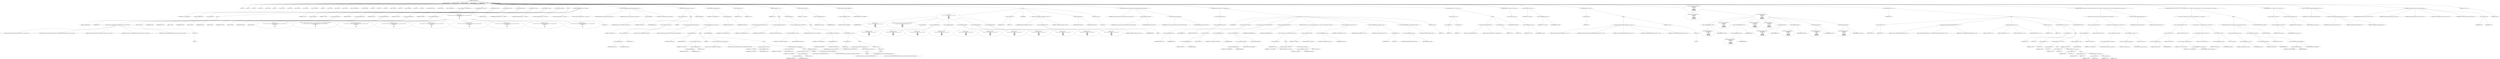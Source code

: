 digraph hostapd_notif_assoc {  
"1000129" [label = "(METHOD,hostapd_notif_assoc)" ]
"1000130" [label = "(PARAM,hostapd_data *hapd)" ]
"1000131" [label = "(PARAM,const u8 *addr)" ]
"1000132" [label = "(PARAM,const u8 *req_ies)" ]
"1000133" [label = "(PARAM,size_t req_ies_len)" ]
"1000134" [label = "(PARAM,int reassoc)" ]
"1000135" [label = "(BLOCK,,)" ]
"1000136" [label = "(LOCAL,v5: u8)" ]
"1000137" [label = "(LOCAL,v7: u8)" ]
"1000138" [label = "(LOCAL,v8: u8)" ]
"1000139" [label = "(LOCAL,v9: __int64)" ]
"1000140" [label = "(LOCAL,v10: __int64)" ]
"1000141" [label = "(LOCAL,v12: int)" ]
"1000142" [label = "(LOCAL,v13: const u8 *)" ]
"1000143" [label = "(LOCAL,v14: size_t)" ]
"1000144" [label = "(LOCAL,v15: sta_info *)" ]
"1000145" [label = "(LOCAL,v16: sta_info *)" ]
"1000146" [label = "(LOCAL,v17: hostapd_iface *)" ]
"1000147" [label = "(LOCAL,v18: int)" ]
"1000148" [label = "(LOCAL,v19: __int64)" ]
"1000149" [label = "(LOCAL,v20: __int64)" ]
"1000150" [label = "(LOCAL,v21: __int64)" ]
"1000151" [label = "(LOCAL,v22: wpa_state_machine *)" ]
"1000152" [label = "(LOCAL,v23: unsigned int)" ]
"1000153" [label = "(LOCAL,v24: int)" ]
"1000154" [label = "(LOCAL,v25: u8 *)" ]
"1000155" [label = "(LOCAL,v26: int)" ]
"1000156" [label = "(LOCAL,v27: wpa_event)" ]
"1000157" [label = "(LOCAL,v29: u8)" ]
"1000158" [label = "(LOCAL,v30: unsigned int)" ]
"1000159" [label = "(LOCAL,v33: u8)" ]
"1000160" [label = "(LOCAL,v34: u8)" ]
"1000161" [label = "(LOCAL,elems: ieee802_11_elems)" ]
"1000162" [label = "(LOCAL,buf: u8 [ 1064 ])" ]
"1000163" [label = "(LOCAL,v37: unsigned __int64)" ]
"1000164" [label = "(<operator>.assignment,v37 = __readfsqword(0x28u))" ]
"1000165" [label = "(IDENTIFIER,v37,v37 = __readfsqword(0x28u))" ]
"1000166" [label = "(__readfsqword,__readfsqword(0x28u))" ]
"1000167" [label = "(LITERAL,0x28u,__readfsqword(0x28u))" ]
"1000168" [label = "(CONTROL_STRUCTURE,if ( !addr ),if ( !addr ))" ]
"1000169" [label = "(<operator>.logicalNot,!addr)" ]
"1000170" [label = "(IDENTIFIER,addr,!addr)" ]
"1000171" [label = "(BLOCK,,)" ]
"1000172" [label = "(wpa_printf,wpa_printf(2, \"hostapd_notif_assoc: Skip event with no address\", req_ies, req_ies_len, reassoc))" ]
"1000173" [label = "(LITERAL,2,wpa_printf(2, \"hostapd_notif_assoc: Skip event with no address\", req_ies, req_ies_len, reassoc))" ]
"1000174" [label = "(LITERAL,\"hostapd_notif_assoc: Skip event with no address\",wpa_printf(2, \"hostapd_notif_assoc: Skip event with no address\", req_ies, req_ies_len, reassoc))" ]
"1000175" [label = "(IDENTIFIER,req_ies,wpa_printf(2, \"hostapd_notif_assoc: Skip event with no address\", req_ies, req_ies_len, reassoc))" ]
"1000176" [label = "(IDENTIFIER,req_ies_len,wpa_printf(2, \"hostapd_notif_assoc: Skip event with no address\", req_ies, req_ies_len, reassoc))" ]
"1000177" [label = "(IDENTIFIER,reassoc,wpa_printf(2, \"hostapd_notif_assoc: Skip event with no address\", req_ies, req_ies_len, reassoc))" ]
"1000178" [label = "(RETURN,return -1;,return -1;)" ]
"1000179" [label = "(<operator>.minus,-1)" ]
"1000180" [label = "(LITERAL,1,-1)" ]
"1000181" [label = "(<operator>.assignment,v5 = *addr)" ]
"1000182" [label = "(IDENTIFIER,v5,v5 = *addr)" ]
"1000183" [label = "(<operator>.indirection,*addr)" ]
"1000184" [label = "(IDENTIFIER,addr,v5 = *addr)" ]
"1000185" [label = "(<operator>.assignment,v7 = addr[1])" ]
"1000186" [label = "(IDENTIFIER,v7,v7 = addr[1])" ]
"1000187" [label = "(<operator>.indirectIndexAccess,addr[1])" ]
"1000188" [label = "(IDENTIFIER,addr,v7 = addr[1])" ]
"1000189" [label = "(LITERAL,1,v7 = addr[1])" ]
"1000190" [label = "(<operator>.assignment,v8 = addr[2])" ]
"1000191" [label = "(IDENTIFIER,v8,v8 = addr[2])" ]
"1000192" [label = "(<operator>.indirectIndexAccess,addr[2])" ]
"1000193" [label = "(IDENTIFIER,addr,v8 = addr[2])" ]
"1000194" [label = "(LITERAL,2,v8 = addr[2])" ]
"1000195" [label = "(<operator>.assignment,v9 = addr[3])" ]
"1000196" [label = "(IDENTIFIER,v9,v9 = addr[3])" ]
"1000197" [label = "(<operator>.indirectIndexAccess,addr[3])" ]
"1000198" [label = "(IDENTIFIER,addr,v9 = addr[3])" ]
"1000199" [label = "(LITERAL,3,v9 = addr[3])" ]
"1000200" [label = "(<operator>.assignment,v10 = addr[4])" ]
"1000201" [label = "(IDENTIFIER,v10,v10 = addr[4])" ]
"1000202" [label = "(<operator>.indirectIndexAccess,addr[4])" ]
"1000203" [label = "(IDENTIFIER,addr,v10 = addr[4])" ]
"1000204" [label = "(LITERAL,4,v10 = addr[4])" ]
"1000205" [label = "(<operator>.assignment,v29 = addr[5])" ]
"1000206" [label = "(IDENTIFIER,v29,v29 = addr[5])" ]
"1000207" [label = "(<operator>.indirectIndexAccess,addr[5])" ]
"1000208" [label = "(IDENTIFIER,addr,v29 = addr[5])" ]
"1000209" [label = "(LITERAL,5,v29 = addr[5])" ]
"1000210" [label = "(BLOCK,,)" ]
"1000211" [label = "(wpa_printf,wpa_printf(\n      2,\n      \"%s: Invalid SA=%02x:%02x:%02x:%02x:%02x:%02x in received indication - ignore this indication silently\",\n      \"hostapd_notif_assoc\",\n      v5,\n      v7,\n      v8,\n      v9,\n      v10,\n      v29))" ]
"1000212" [label = "(LITERAL,2,wpa_printf(\n      2,\n      \"%s: Invalid SA=%02x:%02x:%02x:%02x:%02x:%02x in received indication - ignore this indication silently\",\n      \"hostapd_notif_assoc\",\n      v5,\n      v7,\n      v8,\n      v9,\n      v10,\n      v29))" ]
"1000213" [label = "(LITERAL,\"%s: Invalid SA=%02x:%02x:%02x:%02x:%02x:%02x in received indication - ignore this indication silently\",wpa_printf(\n      2,\n      \"%s: Invalid SA=%02x:%02x:%02x:%02x:%02x:%02x in received indication - ignore this indication silently\",\n      \"hostapd_notif_assoc\",\n      v5,\n      v7,\n      v8,\n      v9,\n      v10,\n      v29))" ]
"1000214" [label = "(LITERAL,\"hostapd_notif_assoc\",wpa_printf(\n      2,\n      \"%s: Invalid SA=%02x:%02x:%02x:%02x:%02x:%02x in received indication - ignore this indication silently\",\n      \"hostapd_notif_assoc\",\n      v5,\n      v7,\n      v8,\n      v9,\n      v10,\n      v29))" ]
"1000215" [label = "(IDENTIFIER,v5,wpa_printf(\n      2,\n      \"%s: Invalid SA=%02x:%02x:%02x:%02x:%02x:%02x in received indication - ignore this indication silently\",\n      \"hostapd_notif_assoc\",\n      v5,\n      v7,\n      v8,\n      v9,\n      v10,\n      v29))" ]
"1000216" [label = "(IDENTIFIER,v7,wpa_printf(\n      2,\n      \"%s: Invalid SA=%02x:%02x:%02x:%02x:%02x:%02x in received indication - ignore this indication silently\",\n      \"hostapd_notif_assoc\",\n      v5,\n      v7,\n      v8,\n      v9,\n      v10,\n      v29))" ]
"1000217" [label = "(IDENTIFIER,v8,wpa_printf(\n      2,\n      \"%s: Invalid SA=%02x:%02x:%02x:%02x:%02x:%02x in received indication - ignore this indication silently\",\n      \"hostapd_notif_assoc\",\n      v5,\n      v7,\n      v8,\n      v9,\n      v10,\n      v29))" ]
"1000218" [label = "(IDENTIFIER,v9,wpa_printf(\n      2,\n      \"%s: Invalid SA=%02x:%02x:%02x:%02x:%02x:%02x in received indication - ignore this indication silently\",\n      \"hostapd_notif_assoc\",\n      v5,\n      v7,\n      v8,\n      v9,\n      v10,\n      v29))" ]
"1000219" [label = "(IDENTIFIER,v10,wpa_printf(\n      2,\n      \"%s: Invalid SA=%02x:%02x:%02x:%02x:%02x:%02x in received indication - ignore this indication silently\",\n      \"hostapd_notif_assoc\",\n      v5,\n      v7,\n      v8,\n      v9,\n      v10,\n      v29))" ]
"1000220" [label = "(IDENTIFIER,v29,wpa_printf(\n      2,\n      \"%s: Invalid SA=%02x:%02x:%02x:%02x:%02x:%02x in received indication - ignore this indication silently\",\n      \"hostapd_notif_assoc\",\n      v5,\n      v7,\n      v8,\n      v9,\n      v10,\n      v29))" ]
"1000221" [label = "(RETURN,return 0;,return 0;)" ]
"1000222" [label = "(LITERAL,0,return 0;)" ]
"1000223" [label = "(hostapd_logger,hostapd_logger(hapd, addr, 1u, 2, \"associated\"))" ]
"1000224" [label = "(IDENTIFIER,hapd,hostapd_logger(hapd, addr, 1u, 2, \"associated\"))" ]
"1000225" [label = "(IDENTIFIER,addr,hostapd_logger(hapd, addr, 1u, 2, \"associated\"))" ]
"1000226" [label = "(LITERAL,1u,hostapd_logger(hapd, addr, 1u, 2, \"associated\"))" ]
"1000227" [label = "(LITERAL,2,hostapd_logger(hapd, addr, 1u, 2, \"associated\"))" ]
"1000228" [label = "(LITERAL,\"associated\",hostapd_logger(hapd, addr, 1u, 2, \"associated\"))" ]
"1000229" [label = "(ieee802_11_parse_elems,ieee802_11_parse_elems(req_ies, req_ies_len, &elems, 0))" ]
"1000230" [label = "(IDENTIFIER,req_ies,ieee802_11_parse_elems(req_ies, req_ies_len, &elems, 0))" ]
"1000231" [label = "(IDENTIFIER,req_ies_len,ieee802_11_parse_elems(req_ies, req_ies_len, &elems, 0))" ]
"1000232" [label = "(<operator>.addressOf,&elems)" ]
"1000233" [label = "(IDENTIFIER,elems,ieee802_11_parse_elems(req_ies, req_ies_len, &elems, 0))" ]
"1000234" [label = "(LITERAL,0,ieee802_11_parse_elems(req_ies, req_ies_len, &elems, 0))" ]
"1000235" [label = "(CONTROL_STRUCTURE,if ( elems.wps_ie ),if ( elems.wps_ie ))" ]
"1000236" [label = "(<operator>.fieldAccess,elems.wps_ie)" ]
"1000237" [label = "(IDENTIFIER,elems,if ( elems.wps_ie ))" ]
"1000238" [label = "(FIELD_IDENTIFIER,wps_ie,wps_ie)" ]
"1000239" [label = "(BLOCK,,)" ]
"1000240" [label = "(<operator>.assignment,v13 = elems.wps_ie - 2)" ]
"1000241" [label = "(IDENTIFIER,v13,v13 = elems.wps_ie - 2)" ]
"1000242" [label = "(<operator>.subtraction,elems.wps_ie - 2)" ]
"1000243" [label = "(<operator>.fieldAccess,elems.wps_ie)" ]
"1000244" [label = "(IDENTIFIER,elems,elems.wps_ie - 2)" ]
"1000245" [label = "(FIELD_IDENTIFIER,wps_ie,wps_ie)" ]
"1000246" [label = "(LITERAL,2,elems.wps_ie - 2)" ]
"1000247" [label = "(IDENTIFIER,L,)" ]
"1000248" [label = "(wpa_printf,wpa_printf(2, \"STA included WPS IE in (Re)AssocReq\"))" ]
"1000249" [label = "(LITERAL,2,wpa_printf(2, \"STA included WPS IE in (Re)AssocReq\"))" ]
"1000250" [label = "(LITERAL,\"STA included WPS IE in (Re)AssocReq\",wpa_printf(2, \"STA included WPS IE in (Re)AssocReq\"))" ]
"1000251" [label = "(CONTROL_STRUCTURE,else,else)" ]
"1000252" [label = "(CONTROL_STRUCTURE,if ( elems.rsn_ie ),if ( elems.rsn_ie ))" ]
"1000253" [label = "(<operator>.fieldAccess,elems.rsn_ie)" ]
"1000254" [label = "(IDENTIFIER,elems,if ( elems.rsn_ie ))" ]
"1000255" [label = "(FIELD_IDENTIFIER,rsn_ie,rsn_ie)" ]
"1000256" [label = "(BLOCK,,)" ]
"1000257" [label = "(<operator>.assignment,v13 = elems.rsn_ie - 2)" ]
"1000258" [label = "(IDENTIFIER,v13,v13 = elems.rsn_ie - 2)" ]
"1000259" [label = "(<operator>.subtraction,elems.rsn_ie - 2)" ]
"1000260" [label = "(<operator>.fieldAccess,elems.rsn_ie)" ]
"1000261" [label = "(IDENTIFIER,elems,elems.rsn_ie - 2)" ]
"1000262" [label = "(FIELD_IDENTIFIER,rsn_ie,rsn_ie)" ]
"1000263" [label = "(LITERAL,2,elems.rsn_ie - 2)" ]
"1000264" [label = "(IDENTIFIER,L,)" ]
"1000265" [label = "(wpa_printf,wpa_printf(2, \"STA included RSN IE in (Re)AssocReq\"))" ]
"1000266" [label = "(LITERAL,2,wpa_printf(2, \"STA included RSN IE in (Re)AssocReq\"))" ]
"1000267" [label = "(LITERAL,\"STA included RSN IE in (Re)AssocReq\",wpa_printf(2, \"STA included RSN IE in (Re)AssocReq\"))" ]
"1000268" [label = "(CONTROL_STRUCTURE,else,else)" ]
"1000269" [label = "(BLOCK,,)" ]
"1000270" [label = "(<operator>.assignment,v13 = elems.wpa_ie)" ]
"1000271" [label = "(IDENTIFIER,v13,v13 = elems.wpa_ie)" ]
"1000272" [label = "(<operator>.fieldAccess,elems.wpa_ie)" ]
"1000273" [label = "(IDENTIFIER,elems,v13 = elems.wpa_ie)" ]
"1000274" [label = "(FIELD_IDENTIFIER,wpa_ie,wpa_ie)" ]
"1000275" [label = "(CONTROL_STRUCTURE,if ( elems.wpa_ie ),if ( elems.wpa_ie ))" ]
"1000276" [label = "(<operator>.fieldAccess,elems.wpa_ie)" ]
"1000277" [label = "(IDENTIFIER,elems,if ( elems.wpa_ie ))" ]
"1000278" [label = "(FIELD_IDENTIFIER,wpa_ie,wpa_ie)" ]
"1000279" [label = "(BLOCK,,)" ]
"1000280" [label = "(<operator>.assignment,v13 = elems.wpa_ie - 2)" ]
"1000281" [label = "(IDENTIFIER,v13,v13 = elems.wpa_ie - 2)" ]
"1000282" [label = "(<operator>.subtraction,elems.wpa_ie - 2)" ]
"1000283" [label = "(<operator>.fieldAccess,elems.wpa_ie)" ]
"1000284" [label = "(IDENTIFIER,elems,elems.wpa_ie - 2)" ]
"1000285" [label = "(FIELD_IDENTIFIER,wpa_ie,wpa_ie)" ]
"1000286" [label = "(LITERAL,2,elems.wpa_ie - 2)" ]
"1000287" [label = "(IDENTIFIER,L,)" ]
"1000288" [label = "(wpa_printf,wpa_printf(2, \"STA included WPA IE in (Re)AssocReq\"))" ]
"1000289" [label = "(LITERAL,2,wpa_printf(2, \"STA included WPA IE in (Re)AssocReq\"))" ]
"1000290" [label = "(LITERAL,\"STA included WPA IE in (Re)AssocReq\",wpa_printf(2, \"STA included WPA IE in (Re)AssocReq\"))" ]
"1000291" [label = "(CONTROL_STRUCTURE,else,else)" ]
"1000292" [label = "(BLOCK,,)" ]
"1000293" [label = "(IDENTIFIER,L,)" ]
"1000294" [label = "(wpa_printf,wpa_printf(2, \"STA did not include WPS/RSN/WPA IE in (Re)AssocReq\"))" ]
"1000295" [label = "(LITERAL,2,wpa_printf(2, \"STA did not include WPS/RSN/WPA IE in (Re)AssocReq\"))" ]
"1000296" [label = "(LITERAL,\"STA did not include WPS/RSN/WPA IE in (Re)AssocReq\",wpa_printf(2, \"STA did not include WPS/RSN/WPA IE in (Re)AssocReq\"))" ]
"1000297" [label = "(<operator>.assignment,v15 = ap_get_sta(hapd, addr))" ]
"1000298" [label = "(IDENTIFIER,v15,v15 = ap_get_sta(hapd, addr))" ]
"1000299" [label = "(ap_get_sta,ap_get_sta(hapd, addr))" ]
"1000300" [label = "(IDENTIFIER,hapd,ap_get_sta(hapd, addr))" ]
"1000301" [label = "(IDENTIFIER,addr,ap_get_sta(hapd, addr))" ]
"1000302" [label = "(<operator>.assignment,v16 = v15)" ]
"1000303" [label = "(IDENTIFIER,v16,v16 = v15)" ]
"1000304" [label = "(IDENTIFIER,v15,v16 = v15)" ]
"1000305" [label = "(CONTROL_STRUCTURE,if ( v15 ),if ( v15 ))" ]
"1000306" [label = "(IDENTIFIER,v15,if ( v15 ))" ]
"1000307" [label = "(BLOCK,,)" ]
"1000308" [label = "(ap_sta_no_session_timeout,ap_sta_no_session_timeout(hapd, v15))" ]
"1000309" [label = "(IDENTIFIER,hapd,ap_sta_no_session_timeout(hapd, v15))" ]
"1000310" [label = "(IDENTIFIER,v15,ap_sta_no_session_timeout(hapd, v15))" ]
"1000311" [label = "(accounting_sta_stop,accounting_sta_stop(hapd, v16))" ]
"1000312" [label = "(IDENTIFIER,hapd,accounting_sta_stop(hapd, v16))" ]
"1000313" [label = "(IDENTIFIER,v16,accounting_sta_stop(hapd, v16))" ]
"1000314" [label = "(<operator>.assignment,v16->timeout_next = STA_NULLFUNC)" ]
"1000315" [label = "(<operator>.indirectFieldAccess,v16->timeout_next)" ]
"1000316" [label = "(IDENTIFIER,v16,v16->timeout_next = STA_NULLFUNC)" ]
"1000317" [label = "(FIELD_IDENTIFIER,timeout_next,timeout_next)" ]
"1000318" [label = "(IDENTIFIER,STA_NULLFUNC,v16->timeout_next = STA_NULLFUNC)" ]
"1000319" [label = "(CONTROL_STRUCTURE,else,else)" ]
"1000320" [label = "(BLOCK,,)" ]
"1000321" [label = "(<operator>.assignment,v16 = ap_sta_add(hapd, addr))" ]
"1000322" [label = "(IDENTIFIER,v16,v16 = ap_sta_add(hapd, addr))" ]
"1000323" [label = "(ap_sta_add,ap_sta_add(hapd, addr))" ]
"1000324" [label = "(IDENTIFIER,hapd,ap_sta_add(hapd, addr))" ]
"1000325" [label = "(IDENTIFIER,addr,ap_sta_add(hapd, addr))" ]
"1000326" [label = "(CONTROL_STRUCTURE,if ( !v16 ),if ( !v16 ))" ]
"1000327" [label = "(<operator>.logicalNot,!v16)" ]
"1000328" [label = "(IDENTIFIER,v16,!v16)" ]
"1000329" [label = "(BLOCK,,)" ]
"1000330" [label = "(hostapd_drv_sta_disassoc,hostapd_drv_sta_disassoc(hapd, addr, 5))" ]
"1000331" [label = "(IDENTIFIER,hapd,hostapd_drv_sta_disassoc(hapd, addr, 5))" ]
"1000332" [label = "(IDENTIFIER,addr,hostapd_drv_sta_disassoc(hapd, addr, 5))" ]
"1000333" [label = "(LITERAL,5,hostapd_drv_sta_disassoc(hapd, addr, 5))" ]
"1000334" [label = "(RETURN,return -1;,return -1;)" ]
"1000335" [label = "(<operator>.minus,-1)" ]
"1000336" [label = "(LITERAL,1,-1)" ]
"1000337" [label = "(<operator>.assignment,v17 = hapd->iface)" ]
"1000338" [label = "(IDENTIFIER,v17,v17 = hapd->iface)" ]
"1000339" [label = "(<operator>.indirectFieldAccess,hapd->iface)" ]
"1000340" [label = "(IDENTIFIER,hapd,v17 = hapd->iface)" ]
"1000341" [label = "(FIELD_IDENTIFIER,iface,iface)" ]
"1000342" [label = "(<operators>.assignmentAnd,v16->flags &= 0xFFFECFFF)" ]
"1000343" [label = "(<operator>.indirectFieldAccess,v16->flags)" ]
"1000344" [label = "(IDENTIFIER,v16,v16->flags &= 0xFFFECFFF)" ]
"1000345" [label = "(FIELD_IDENTIFIER,flags,flags)" ]
"1000346" [label = "(LITERAL,0xFFFECFFF,v16->flags &= 0xFFFECFFF)" ]
"1000347" [label = "(BLOCK,,)" ]
"1000348" [label = "(wpa_printf,wpa_printf(\n      3,\n      \"STA %02x:%02x:%02x:%02x:%02x:%02x not allowed to connect\",\n      *addr,\n      addr[1],\n      addr[2],\n      addr[3],\n      addr[4],\n      addr[5]))" ]
"1000349" [label = "(LITERAL,3,wpa_printf(\n      3,\n      \"STA %02x:%02x:%02x:%02x:%02x:%02x not allowed to connect\",\n      *addr,\n      addr[1],\n      addr[2],\n      addr[3],\n      addr[4],\n      addr[5]))" ]
"1000350" [label = "(LITERAL,\"STA %02x:%02x:%02x:%02x:%02x:%02x not allowed to connect\",wpa_printf(\n      3,\n      \"STA %02x:%02x:%02x:%02x:%02x:%02x not allowed to connect\",\n      *addr,\n      addr[1],\n      addr[2],\n      addr[3],\n      addr[4],\n      addr[5]))" ]
"1000351" [label = "(<operator>.indirection,*addr)" ]
"1000352" [label = "(IDENTIFIER,addr,wpa_printf(\n      3,\n      \"STA %02x:%02x:%02x:%02x:%02x:%02x not allowed to connect\",\n      *addr,\n      addr[1],\n      addr[2],\n      addr[3],\n      addr[4],\n      addr[5]))" ]
"1000353" [label = "(<operator>.indirectIndexAccess,addr[1])" ]
"1000354" [label = "(IDENTIFIER,addr,wpa_printf(\n      3,\n      \"STA %02x:%02x:%02x:%02x:%02x:%02x not allowed to connect\",\n      *addr,\n      addr[1],\n      addr[2],\n      addr[3],\n      addr[4],\n      addr[5]))" ]
"1000355" [label = "(LITERAL,1,wpa_printf(\n      3,\n      \"STA %02x:%02x:%02x:%02x:%02x:%02x not allowed to connect\",\n      *addr,\n      addr[1],\n      addr[2],\n      addr[3],\n      addr[4],\n      addr[5]))" ]
"1000356" [label = "(<operator>.indirectIndexAccess,addr[2])" ]
"1000357" [label = "(IDENTIFIER,addr,wpa_printf(\n      3,\n      \"STA %02x:%02x:%02x:%02x:%02x:%02x not allowed to connect\",\n      *addr,\n      addr[1],\n      addr[2],\n      addr[3],\n      addr[4],\n      addr[5]))" ]
"1000358" [label = "(LITERAL,2,wpa_printf(\n      3,\n      \"STA %02x:%02x:%02x:%02x:%02x:%02x not allowed to connect\",\n      *addr,\n      addr[1],\n      addr[2],\n      addr[3],\n      addr[4],\n      addr[5]))" ]
"1000359" [label = "(<operator>.indirectIndexAccess,addr[3])" ]
"1000360" [label = "(IDENTIFIER,addr,wpa_printf(\n      3,\n      \"STA %02x:%02x:%02x:%02x:%02x:%02x not allowed to connect\",\n      *addr,\n      addr[1],\n      addr[2],\n      addr[3],\n      addr[4],\n      addr[5]))" ]
"1000361" [label = "(LITERAL,3,wpa_printf(\n      3,\n      \"STA %02x:%02x:%02x:%02x:%02x:%02x not allowed to connect\",\n      *addr,\n      addr[1],\n      addr[2],\n      addr[3],\n      addr[4],\n      addr[5]))" ]
"1000362" [label = "(<operator>.indirectIndexAccess,addr[4])" ]
"1000363" [label = "(IDENTIFIER,addr,wpa_printf(\n      3,\n      \"STA %02x:%02x:%02x:%02x:%02x:%02x not allowed to connect\",\n      *addr,\n      addr[1],\n      addr[2],\n      addr[3],\n      addr[4],\n      addr[5]))" ]
"1000364" [label = "(LITERAL,4,wpa_printf(\n      3,\n      \"STA %02x:%02x:%02x:%02x:%02x:%02x not allowed to connect\",\n      *addr,\n      addr[1],\n      addr[2],\n      addr[3],\n      addr[4],\n      addr[5]))" ]
"1000365" [label = "(<operator>.indirectIndexAccess,addr[5])" ]
"1000366" [label = "(IDENTIFIER,addr,wpa_printf(\n      3,\n      \"STA %02x:%02x:%02x:%02x:%02x:%02x not allowed to connect\",\n      *addr,\n      addr[1],\n      addr[2],\n      addr[3],\n      addr[4],\n      addr[5]))" ]
"1000367" [label = "(LITERAL,5,wpa_printf(\n      3,\n      \"STA %02x:%02x:%02x:%02x:%02x:%02x not allowed to connect\",\n      *addr,\n      addr[1],\n      addr[2],\n      addr[3],\n      addr[4],\n      addr[5]))" ]
"1000368" [label = "(<operator>.assignment,v18 = 1)" ]
"1000369" [label = "(IDENTIFIER,v18,v18 = 1)" ]
"1000370" [label = "(LITERAL,1,v18 = 1)" ]
"1000371" [label = "(JUMP_TARGET,fail)" ]
"1000372" [label = "(hostapd_drv_sta_disassoc,hostapd_drv_sta_disassoc(hapd, v16->addr, v18))" ]
"1000373" [label = "(IDENTIFIER,hapd,hostapd_drv_sta_disassoc(hapd, v16->addr, v18))" ]
"1000374" [label = "(<operator>.indirectFieldAccess,v16->addr)" ]
"1000375" [label = "(IDENTIFIER,v16,hostapd_drv_sta_disassoc(hapd, v16->addr, v18))" ]
"1000376" [label = "(FIELD_IDENTIFIER,addr,addr)" ]
"1000377" [label = "(IDENTIFIER,v18,hostapd_drv_sta_disassoc(hapd, v16->addr, v18))" ]
"1000378" [label = "(ap_free_sta,ap_free_sta(hapd, v16))" ]
"1000379" [label = "(IDENTIFIER,hapd,ap_free_sta(hapd, v16))" ]
"1000380" [label = "(IDENTIFIER,v16,ap_free_sta(hapd, v16))" ]
"1000381" [label = "(RETURN,return -1;,return -1;)" ]
"1000382" [label = "(<operator>.minus,-1)" ]
"1000383" [label = "(LITERAL,1,-1)" ]
"1000384" [label = "(ap_copy_sta_supp_op_classes,ap_copy_sta_supp_op_classes(v16, elems.supp_op_classes, elems.supp_op_classes_len))" ]
"1000385" [label = "(IDENTIFIER,v16,ap_copy_sta_supp_op_classes(v16, elems.supp_op_classes, elems.supp_op_classes_len))" ]
"1000386" [label = "(<operator>.fieldAccess,elems.supp_op_classes)" ]
"1000387" [label = "(IDENTIFIER,elems,ap_copy_sta_supp_op_classes(v16, elems.supp_op_classes, elems.supp_op_classes_len))" ]
"1000388" [label = "(FIELD_IDENTIFIER,supp_op_classes,supp_op_classes)" ]
"1000389" [label = "(<operator>.fieldAccess,elems.supp_op_classes_len)" ]
"1000390" [label = "(IDENTIFIER,elems,ap_copy_sta_supp_op_classes(v16, elems.supp_op_classes, elems.supp_op_classes_len))" ]
"1000391" [label = "(FIELD_IDENTIFIER,supp_op_classes_len,supp_op_classes_len)" ]
"1000392" [label = "(CONTROL_STRUCTURE,if ( !hapd->conf->wpa ),if ( !hapd->conf->wpa ))" ]
"1000393" [label = "(<operator>.logicalNot,!hapd->conf->wpa)" ]
"1000394" [label = "(<operator>.indirectFieldAccess,hapd->conf->wpa)" ]
"1000395" [label = "(<operator>.indirectFieldAccess,hapd->conf)" ]
"1000396" [label = "(IDENTIFIER,hapd,!hapd->conf->wpa)" ]
"1000397" [label = "(FIELD_IDENTIFIER,conf,conf)" ]
"1000398" [label = "(FIELD_IDENTIFIER,wpa,wpa)" ]
"1000399" [label = "(BLOCK,,)" ]
"1000400" [label = "(JUMP_TARGET,LABEL_51)" ]
"1000401" [label = "(<operator>.assignment,v26 = v16->flags & 2)" ]
"1000402" [label = "(IDENTIFIER,v26,v26 = v16->flags & 2)" ]
"1000403" [label = "(<operator>.and,v16->flags & 2)" ]
"1000404" [label = "(<operator>.indirectFieldAccess,v16->flags)" ]
"1000405" [label = "(IDENTIFIER,v16,v16->flags & 2)" ]
"1000406" [label = "(FIELD_IDENTIFIER,flags,flags)" ]
"1000407" [label = "(LITERAL,2,v16->flags & 2)" ]
"1000408" [label = "(<operator>.assignment,v16->flags = v16->flags & 0xFFF7FFFF | 3)" ]
"1000409" [label = "(<operator>.indirectFieldAccess,v16->flags)" ]
"1000410" [label = "(IDENTIFIER,v16,v16->flags = v16->flags & 0xFFF7FFFF | 3)" ]
"1000411" [label = "(FIELD_IDENTIFIER,flags,flags)" ]
"1000412" [label = "(<operator>.or,v16->flags & 0xFFF7FFFF | 3)" ]
"1000413" [label = "(<operator>.and,v16->flags & 0xFFF7FFFF)" ]
"1000414" [label = "(<operator>.indirectFieldAccess,v16->flags)" ]
"1000415" [label = "(IDENTIFIER,v16,v16->flags & 0xFFF7FFFF)" ]
"1000416" [label = "(FIELD_IDENTIFIER,flags,flags)" ]
"1000417" [label = "(LITERAL,0xFFF7FFFF,v16->flags & 0xFFF7FFFF)" ]
"1000418" [label = "(LITERAL,3,v16->flags & 0xFFF7FFFF | 3)" ]
"1000419" [label = "(hostapd_set_sta_flags,hostapd_set_sta_flags(hapd, v16))" ]
"1000420" [label = "(IDENTIFIER,hapd,hostapd_set_sta_flags(hapd, v16))" ]
"1000421" [label = "(IDENTIFIER,v16,hostapd_set_sta_flags(hapd, v16))" ]
"1000422" [label = "(CONTROL_STRUCTURE,if ( !reassoc || (v27 = WPA_ASSOC_FT, v16->auth_alg != 2) ),if ( !reassoc || (v27 = WPA_ASSOC_FT, v16->auth_alg != 2) ))" ]
"1000423" [label = "(<operator>.logicalOr,!reassoc || (v27 = WPA_ASSOC_FT, v16->auth_alg != 2))" ]
"1000424" [label = "(<operator>.logicalNot,!reassoc)" ]
"1000425" [label = "(IDENTIFIER,reassoc,!reassoc)" ]
"1000426" [label = "(BLOCK,,)" ]
"1000427" [label = "(<operator>.assignment,v27 = WPA_ASSOC_FT)" ]
"1000428" [label = "(IDENTIFIER,v27,v27 = WPA_ASSOC_FT)" ]
"1000429" [label = "(IDENTIFIER,WPA_ASSOC_FT,v27 = WPA_ASSOC_FT)" ]
"1000430" [label = "(<operator>.notEquals,v16->auth_alg != 2)" ]
"1000431" [label = "(<operator>.indirectFieldAccess,v16->auth_alg)" ]
"1000432" [label = "(IDENTIFIER,v16,v16->auth_alg != 2)" ]
"1000433" [label = "(FIELD_IDENTIFIER,auth_alg,auth_alg)" ]
"1000434" [label = "(LITERAL,2,v16->auth_alg != 2)" ]
"1000435" [label = "(<operator>.assignment,v27 = WPA_ASSOC)" ]
"1000436" [label = "(IDENTIFIER,v27,v27 = WPA_ASSOC)" ]
"1000437" [label = "(IDENTIFIER,WPA_ASSOC,v27 = WPA_ASSOC)" ]
"1000438" [label = "(wpa_auth_sm_event,wpa_auth_sm_event(v16->wpa_sm, v27))" ]
"1000439" [label = "(<operator>.indirectFieldAccess,v16->wpa_sm)" ]
"1000440" [label = "(IDENTIFIER,v16,wpa_auth_sm_event(v16->wpa_sm, v27))" ]
"1000441" [label = "(FIELD_IDENTIFIER,wpa_sm,wpa_sm)" ]
"1000442" [label = "(IDENTIFIER,v27,wpa_auth_sm_event(v16->wpa_sm, v27))" ]
"1000443" [label = "(hostapd_new_assoc_sta,hostapd_new_assoc_sta(hapd, v16, v26 != 0))" ]
"1000444" [label = "(IDENTIFIER,hapd,hostapd_new_assoc_sta(hapd, v16, v26 != 0))" ]
"1000445" [label = "(IDENTIFIER,v16,hostapd_new_assoc_sta(hapd, v16, v26 != 0))" ]
"1000446" [label = "(<operator>.notEquals,v26 != 0)" ]
"1000447" [label = "(IDENTIFIER,v26,v26 != 0)" ]
"1000448" [label = "(LITERAL,0,v26 != 0)" ]
"1000449" [label = "(ieee802_1x_notify_port_enabled,ieee802_1x_notify_port_enabled(v16->eapol_sm, 1))" ]
"1000450" [label = "(<operator>.indirectFieldAccess,v16->eapol_sm)" ]
"1000451" [label = "(IDENTIFIER,v16,ieee802_1x_notify_port_enabled(v16->eapol_sm, 1))" ]
"1000452" [label = "(FIELD_IDENTIFIER,eapol_sm,eapol_sm)" ]
"1000453" [label = "(LITERAL,1,ieee802_1x_notify_port_enabled(v16->eapol_sm, 1))" ]
"1000454" [label = "(RETURN,return 0;,return 0;)" ]
"1000455" [label = "(LITERAL,0,return 0;)" ]
"1000456" [label = "(CONTROL_STRUCTURE,if ( !v13 || !v14 ),if ( !v13 || !v14 ))" ]
"1000457" [label = "(<operator>.logicalOr,!v13 || !v14)" ]
"1000458" [label = "(<operator>.logicalNot,!v13)" ]
"1000459" [label = "(IDENTIFIER,v13,!v13)" ]
"1000460" [label = "(<operator>.logicalNot,!v14)" ]
"1000461" [label = "(IDENTIFIER,v14,!v14)" ]
"1000462" [label = "(BLOCK,,)" ]
"1000463" [label = "(wpa_printf,wpa_printf(2, \"No WPA/RSN IE from STA\"))" ]
"1000464" [label = "(LITERAL,2,wpa_printf(2, \"No WPA/RSN IE from STA\"))" ]
"1000465" [label = "(LITERAL,\"No WPA/RSN IE from STA\",wpa_printf(2, \"No WPA/RSN IE from STA\"))" ]
"1000466" [label = "(<operator>.assignment,v18 = 13)" ]
"1000467" [label = "(IDENTIFIER,v18,v18 = 13)" ]
"1000468" [label = "(LITERAL,13,v18 = 13)" ]
"1000469" [label = "(CONTROL_STRUCTURE,goto fail;,goto fail;)" ]
"1000470" [label = "(CONTROL_STRUCTURE,if ( !v16->wpa_sm ),if ( !v16->wpa_sm ))" ]
"1000471" [label = "(<operator>.logicalNot,!v16->wpa_sm)" ]
"1000472" [label = "(<operator>.indirectFieldAccess,v16->wpa_sm)" ]
"1000473" [label = "(IDENTIFIER,v16,!v16->wpa_sm)" ]
"1000474" [label = "(FIELD_IDENTIFIER,wpa_sm,wpa_sm)" ]
"1000475" [label = "(<operator>.assignment,v22 = v16->wpa_sm)" ]
"1000476" [label = "(IDENTIFIER,v22,v22 = v16->wpa_sm)" ]
"1000477" [label = "(<operator>.indirectFieldAccess,v16->wpa_sm)" ]
"1000478" [label = "(IDENTIFIER,v16,v22 = v16->wpa_sm)" ]
"1000479" [label = "(FIELD_IDENTIFIER,wpa_sm,wpa_sm)" ]
"1000480" [label = "(CONTROL_STRUCTURE,if ( !v22 ),if ( !v22 ))" ]
"1000481" [label = "(<operator>.logicalNot,!v22)" ]
"1000482" [label = "(IDENTIFIER,v22,!v22)" ]
"1000483" [label = "(BLOCK,,)" ]
"1000484" [label = "(wpa_printf,wpa_printf(5, \"Failed to initialize WPA state machine\", v19, v20, v21))" ]
"1000485" [label = "(LITERAL,5,wpa_printf(5, \"Failed to initialize WPA state machine\", v19, v20, v21))" ]
"1000486" [label = "(LITERAL,\"Failed to initialize WPA state machine\",wpa_printf(5, \"Failed to initialize WPA state machine\", v19, v20, v21))" ]
"1000487" [label = "(IDENTIFIER,v19,wpa_printf(5, \"Failed to initialize WPA state machine\", v19, v20, v21))" ]
"1000488" [label = "(IDENTIFIER,v20,wpa_printf(5, \"Failed to initialize WPA state machine\", v19, v20, v21))" ]
"1000489" [label = "(IDENTIFIER,v21,wpa_printf(5, \"Failed to initialize WPA state machine\", v19, v20, v21))" ]
"1000490" [label = "(RETURN,return -1;,return -1;)" ]
"1000491" [label = "(<operator>.minus,-1)" ]
"1000492" [label = "(LITERAL,1,-1)" ]
"1000493" [label = "(<operator>.assignment,v23 = wpa_validate_wpa_ie(\n          hapd->wpa_auth,\n          v22,\n          hapd->iface->freq,\n          v13,\n          v14,\n          elems.mdie,\n          elems.mdie_len,\n          elems.owe_dh,\n          elems.owe_dh_len))" ]
"1000494" [label = "(IDENTIFIER,v23,v23 = wpa_validate_wpa_ie(\n          hapd->wpa_auth,\n          v22,\n          hapd->iface->freq,\n          v13,\n          v14,\n          elems.mdie,\n          elems.mdie_len,\n          elems.owe_dh,\n          elems.owe_dh_len))" ]
"1000495" [label = "(wpa_validate_wpa_ie,wpa_validate_wpa_ie(\n          hapd->wpa_auth,\n          v22,\n          hapd->iface->freq,\n          v13,\n          v14,\n          elems.mdie,\n          elems.mdie_len,\n          elems.owe_dh,\n          elems.owe_dh_len))" ]
"1000496" [label = "(<operator>.indirectFieldAccess,hapd->wpa_auth)" ]
"1000497" [label = "(IDENTIFIER,hapd,wpa_validate_wpa_ie(\n          hapd->wpa_auth,\n          v22,\n          hapd->iface->freq,\n          v13,\n          v14,\n          elems.mdie,\n          elems.mdie_len,\n          elems.owe_dh,\n          elems.owe_dh_len))" ]
"1000498" [label = "(FIELD_IDENTIFIER,wpa_auth,wpa_auth)" ]
"1000499" [label = "(IDENTIFIER,v22,wpa_validate_wpa_ie(\n          hapd->wpa_auth,\n          v22,\n          hapd->iface->freq,\n          v13,\n          v14,\n          elems.mdie,\n          elems.mdie_len,\n          elems.owe_dh,\n          elems.owe_dh_len))" ]
"1000500" [label = "(<operator>.indirectFieldAccess,hapd->iface->freq)" ]
"1000501" [label = "(<operator>.indirectFieldAccess,hapd->iface)" ]
"1000502" [label = "(IDENTIFIER,hapd,wpa_validate_wpa_ie(\n          hapd->wpa_auth,\n          v22,\n          hapd->iface->freq,\n          v13,\n          v14,\n          elems.mdie,\n          elems.mdie_len,\n          elems.owe_dh,\n          elems.owe_dh_len))" ]
"1000503" [label = "(FIELD_IDENTIFIER,iface,iface)" ]
"1000504" [label = "(FIELD_IDENTIFIER,freq,freq)" ]
"1000505" [label = "(IDENTIFIER,v13,wpa_validate_wpa_ie(\n          hapd->wpa_auth,\n          v22,\n          hapd->iface->freq,\n          v13,\n          v14,\n          elems.mdie,\n          elems.mdie_len,\n          elems.owe_dh,\n          elems.owe_dh_len))" ]
"1000506" [label = "(IDENTIFIER,v14,wpa_validate_wpa_ie(\n          hapd->wpa_auth,\n          v22,\n          hapd->iface->freq,\n          v13,\n          v14,\n          elems.mdie,\n          elems.mdie_len,\n          elems.owe_dh,\n          elems.owe_dh_len))" ]
"1000507" [label = "(<operator>.fieldAccess,elems.mdie)" ]
"1000508" [label = "(IDENTIFIER,elems,wpa_validate_wpa_ie(\n          hapd->wpa_auth,\n          v22,\n          hapd->iface->freq,\n          v13,\n          v14,\n          elems.mdie,\n          elems.mdie_len,\n          elems.owe_dh,\n          elems.owe_dh_len))" ]
"1000509" [label = "(FIELD_IDENTIFIER,mdie,mdie)" ]
"1000510" [label = "(<operator>.fieldAccess,elems.mdie_len)" ]
"1000511" [label = "(IDENTIFIER,elems,wpa_validate_wpa_ie(\n          hapd->wpa_auth,\n          v22,\n          hapd->iface->freq,\n          v13,\n          v14,\n          elems.mdie,\n          elems.mdie_len,\n          elems.owe_dh,\n          elems.owe_dh_len))" ]
"1000512" [label = "(FIELD_IDENTIFIER,mdie_len,mdie_len)" ]
"1000513" [label = "(<operator>.fieldAccess,elems.owe_dh)" ]
"1000514" [label = "(IDENTIFIER,elems,wpa_validate_wpa_ie(\n          hapd->wpa_auth,\n          v22,\n          hapd->iface->freq,\n          v13,\n          v14,\n          elems.mdie,\n          elems.mdie_len,\n          elems.owe_dh,\n          elems.owe_dh_len))" ]
"1000515" [label = "(FIELD_IDENTIFIER,owe_dh,owe_dh)" ]
"1000516" [label = "(<operator>.fieldAccess,elems.owe_dh_len)" ]
"1000517" [label = "(IDENTIFIER,elems,wpa_validate_wpa_ie(\n          hapd->wpa_auth,\n          v22,\n          hapd->iface->freq,\n          v13,\n          v14,\n          elems.mdie,\n          elems.mdie_len,\n          elems.owe_dh,\n          elems.owe_dh_len))" ]
"1000518" [label = "(FIELD_IDENTIFIER,owe_dh_len,owe_dh_len)" ]
"1000519" [label = "(CONTROL_STRUCTURE,if ( v23 ),if ( v23 ))" ]
"1000520" [label = "(IDENTIFIER,v23,if ( v23 ))" ]
"1000521" [label = "(BLOCK,,)" ]
"1000522" [label = "(<operator>.assignment,v30 = v23)" ]
"1000523" [label = "(IDENTIFIER,v30,v30 = v23)" ]
"1000524" [label = "(IDENTIFIER,v23,v30 = v23)" ]
"1000525" [label = "(wpa_printf,wpa_printf(2, \"WPA/RSN information element rejected? (res %u)\", v23))" ]
"1000526" [label = "(LITERAL,2,wpa_printf(2, \"WPA/RSN information element rejected? (res %u)\", v23))" ]
"1000527" [label = "(LITERAL,\"WPA/RSN information element rejected? (res %u)\",wpa_printf(2, \"WPA/RSN information element rejected? (res %u)\", v23))" ]
"1000528" [label = "(IDENTIFIER,v23,wpa_printf(2, \"WPA/RSN information element rejected? (res %u)\", v23))" ]
"1000529" [label = "(wpa_hexdump,wpa_hexdump(2, \"IE\", v13, v14))" ]
"1000530" [label = "(LITERAL,2,wpa_hexdump(2, \"IE\", v13, v14))" ]
"1000531" [label = "(LITERAL,\"IE\",wpa_hexdump(2, \"IE\", v13, v14))" ]
"1000532" [label = "(IDENTIFIER,v13,wpa_hexdump(2, \"IE\", v13, v14))" ]
"1000533" [label = "(IDENTIFIER,v14,wpa_hexdump(2, \"IE\", v13, v14))" ]
"1000534" [label = "(<operator>.assignment,v18 = 18)" ]
"1000535" [label = "(IDENTIFIER,v18,v18 = 18)" ]
"1000536" [label = "(LITERAL,18,v18 = 18)" ]
"1000537" [label = "(CONTROL_STRUCTURE,if ( v30 != 2 ),if ( v30 != 2 ))" ]
"1000538" [label = "(<operator>.notEquals,v30 != 2)" ]
"1000539" [label = "(IDENTIFIER,v30,v30 != 2)" ]
"1000540" [label = "(LITERAL,2,v30 != 2)" ]
"1000541" [label = "(BLOCK,,)" ]
"1000542" [label = "(<operator>.assignment,v18 = 19)" ]
"1000543" [label = "(IDENTIFIER,v18,v18 = 19)" ]
"1000544" [label = "(LITERAL,19,v18 = 19)" ]
"1000545" [label = "(CONTROL_STRUCTURE,if ( v30 != 3 ),if ( v30 != 3 ))" ]
"1000546" [label = "(<operator>.notEquals,v30 != 3)" ]
"1000547" [label = "(IDENTIFIER,v30,v30 != 3)" ]
"1000548" [label = "(LITERAL,3,v30 != 3)" ]
"1000549" [label = "(BLOCK,,)" ]
"1000550" [label = "(<operator>.assignment,v18 = 20)" ]
"1000551" [label = "(IDENTIFIER,v18,v18 = 20)" ]
"1000552" [label = "(LITERAL,20,v18 = 20)" ]
"1000553" [label = "(CONTROL_STRUCTURE,if ( v30 != 4 ),if ( v30 != 4 ))" ]
"1000554" [label = "(<operator>.notEquals,v30 != 4)" ]
"1000555" [label = "(IDENTIFIER,v30,v30 != 4)" ]
"1000556" [label = "(LITERAL,4,v30 != 4)" ]
"1000557" [label = "(BLOCK,,)" ]
"1000558" [label = "(<operator>.assignment,v18 = 13)" ]
"1000559" [label = "(IDENTIFIER,v18,v18 = 13)" ]
"1000560" [label = "(LITERAL,13,v18 = 13)" ]
"1000561" [label = "(CONTROL_STRUCTURE,if ( v30 == 8 ),if ( v30 == 8 ))" ]
"1000562" [label = "(<operator>.equals,v30 == 8)" ]
"1000563" [label = "(IDENTIFIER,v30,v30 == 8)" ]
"1000564" [label = "(LITERAL,8,v30 == 8)" ]
"1000565" [label = "(<operator>.assignment,v18 = 24)" ]
"1000566" [label = "(IDENTIFIER,v18,v18 = 24)" ]
"1000567" [label = "(LITERAL,24,v18 = 24)" ]
"1000568" [label = "(CONTROL_STRUCTURE,goto fail;,goto fail;)" ]
"1000569" [label = "(CONTROL_STRUCTURE,if ( (v16->flags & 0x402) == 1026 && !v16->sa_query_timed_out && v16->sa_query_count > 0 ),if ( (v16->flags & 0x402) == 1026 && !v16->sa_query_timed_out && v16->sa_query_count > 0 ))" ]
"1000570" [label = "(<operator>.logicalAnd,(v16->flags & 0x402) == 1026 && !v16->sa_query_timed_out && v16->sa_query_count > 0)" ]
"1000571" [label = "(<operator>.equals,(v16->flags & 0x402) == 1026)" ]
"1000572" [label = "(<operator>.and,v16->flags & 0x402)" ]
"1000573" [label = "(<operator>.indirectFieldAccess,v16->flags)" ]
"1000574" [label = "(IDENTIFIER,v16,v16->flags & 0x402)" ]
"1000575" [label = "(FIELD_IDENTIFIER,flags,flags)" ]
"1000576" [label = "(LITERAL,0x402,v16->flags & 0x402)" ]
"1000577" [label = "(LITERAL,1026,(v16->flags & 0x402) == 1026)" ]
"1000578" [label = "(<operator>.logicalAnd,!v16->sa_query_timed_out && v16->sa_query_count > 0)" ]
"1000579" [label = "(<operator>.logicalNot,!v16->sa_query_timed_out)" ]
"1000580" [label = "(<operator>.indirectFieldAccess,v16->sa_query_timed_out)" ]
"1000581" [label = "(IDENTIFIER,v16,!v16->sa_query_timed_out)" ]
"1000582" [label = "(FIELD_IDENTIFIER,sa_query_timed_out,sa_query_timed_out)" ]
"1000583" [label = "(<operator>.greaterThan,v16->sa_query_count > 0)" ]
"1000584" [label = "(<operator>.indirectFieldAccess,v16->sa_query_count)" ]
"1000585" [label = "(IDENTIFIER,v16,v16->sa_query_count > 0)" ]
"1000586" [label = "(FIELD_IDENTIFIER,sa_query_count,sa_query_count)" ]
"1000587" [label = "(LITERAL,0,v16->sa_query_count > 0)" ]
"1000588" [label = "(ap_check_sa_query_timeout,ap_check_sa_query_timeout(hapd, v16))" ]
"1000589" [label = "(IDENTIFIER,hapd,ap_check_sa_query_timeout(hapd, v16))" ]
"1000590" [label = "(IDENTIFIER,v16,ap_check_sa_query_timeout(hapd, v16))" ]
"1000591" [label = "(CONTROL_STRUCTURE,if ( (v16->flags & 0x402) != 1026 || (v24 = v16->sa_query_timed_out) != 0 || v16->auth_alg == 2 ),if ( (v16->flags & 0x402) != 1026 || (v24 = v16->sa_query_timed_out) != 0 || v16->auth_alg == 2 ))" ]
"1000592" [label = "(<operator>.logicalOr,(v16->flags & 0x402) != 1026 || (v24 = v16->sa_query_timed_out) != 0 || v16->auth_alg == 2)" ]
"1000593" [label = "(<operator>.notEquals,(v16->flags & 0x402) != 1026)" ]
"1000594" [label = "(<operator>.and,v16->flags & 0x402)" ]
"1000595" [label = "(<operator>.indirectFieldAccess,v16->flags)" ]
"1000596" [label = "(IDENTIFIER,v16,v16->flags & 0x402)" ]
"1000597" [label = "(FIELD_IDENTIFIER,flags,flags)" ]
"1000598" [label = "(LITERAL,0x402,v16->flags & 0x402)" ]
"1000599" [label = "(LITERAL,1026,(v16->flags & 0x402) != 1026)" ]
"1000600" [label = "(<operator>.logicalOr,(v24 = v16->sa_query_timed_out) != 0 || v16->auth_alg == 2)" ]
"1000601" [label = "(<operator>.notEquals,(v24 = v16->sa_query_timed_out) != 0)" ]
"1000602" [label = "(<operator>.assignment,v24 = v16->sa_query_timed_out)" ]
"1000603" [label = "(IDENTIFIER,v24,v24 = v16->sa_query_timed_out)" ]
"1000604" [label = "(<operator>.indirectFieldAccess,v16->sa_query_timed_out)" ]
"1000605" [label = "(IDENTIFIER,v16,v24 = v16->sa_query_timed_out)" ]
"1000606" [label = "(FIELD_IDENTIFIER,sa_query_timed_out,sa_query_timed_out)" ]
"1000607" [label = "(LITERAL,0,(v24 = v16->sa_query_timed_out) != 0)" ]
"1000608" [label = "(<operator>.equals,v16->auth_alg == 2)" ]
"1000609" [label = "(<operator>.indirectFieldAccess,v16->auth_alg)" ]
"1000610" [label = "(IDENTIFIER,v16,v16->auth_alg == 2)" ]
"1000611" [label = "(FIELD_IDENTIFIER,auth_alg,auth_alg)" ]
"1000612" [label = "(LITERAL,2,v16->auth_alg == 2)" ]
"1000613" [label = "(BLOCK,,)" ]
"1000614" [label = "(CONTROL_STRUCTURE,if ( wpa_auth_uses_mfp(v16->wpa_sm) ),if ( wpa_auth_uses_mfp(v16->wpa_sm) ))" ]
"1000615" [label = "(wpa_auth_uses_mfp,wpa_auth_uses_mfp(v16->wpa_sm))" ]
"1000616" [label = "(<operator>.indirectFieldAccess,v16->wpa_sm)" ]
"1000617" [label = "(IDENTIFIER,v16,wpa_auth_uses_mfp(v16->wpa_sm))" ]
"1000618" [label = "(FIELD_IDENTIFIER,wpa_sm,wpa_sm)" ]
"1000619" [label = "(<operators>.assignmentOr,v16->flags |= 0x400u)" ]
"1000620" [label = "(<operator>.indirectFieldAccess,v16->flags)" ]
"1000621" [label = "(IDENTIFIER,v16,v16->flags |= 0x400u)" ]
"1000622" [label = "(FIELD_IDENTIFIER,flags,flags)" ]
"1000623" [label = "(LITERAL,0x400u,v16->flags |= 0x400u)" ]
"1000624" [label = "(CONTROL_STRUCTURE,else,else)" ]
"1000625" [label = "(<operators>.assignmentAnd,v16->flags &= 0xFFFFFBFF)" ]
"1000626" [label = "(<operator>.indirectFieldAccess,v16->flags)" ]
"1000627" [label = "(IDENTIFIER,v16,v16->flags &= 0xFFFFFBFF)" ]
"1000628" [label = "(FIELD_IDENTIFIER,flags,flags)" ]
"1000629" [label = "(LITERAL,0xFFFFFBFF,v16->flags &= 0xFFFFFBFF)" ]
"1000630" [label = "(CONTROL_STRUCTURE,goto LABEL_51;,goto LABEL_51;)" ]
"1000631" [label = "(CONTROL_STRUCTURE,if ( !v16->sa_query_count ),if ( !v16->sa_query_count ))" ]
"1000632" [label = "(<operator>.logicalNot,!v16->sa_query_count)" ]
"1000633" [label = "(<operator>.indirectFieldAccess,v16->sa_query_count)" ]
"1000634" [label = "(IDENTIFIER,v16,!v16->sa_query_count)" ]
"1000635" [label = "(FIELD_IDENTIFIER,sa_query_count,sa_query_count)" ]
"1000636" [label = "(ap_sta_start_sa_query,ap_sta_start_sa_query(hapd, v16))" ]
"1000637" [label = "(IDENTIFIER,hapd,ap_sta_start_sa_query(hapd, v16))" ]
"1000638" [label = "(IDENTIFIER,v16,ap_sta_start_sa_query(hapd, v16))" ]
"1000639" [label = "(<operator>.assignment,v25 = hostapd_eid_assoc_comeback_time(hapd, v16, buf))" ]
"1000640" [label = "(IDENTIFIER,v25,v25 = hostapd_eid_assoc_comeback_time(hapd, v16, buf))" ]
"1000641" [label = "(hostapd_eid_assoc_comeback_time,hostapd_eid_assoc_comeback_time(hapd, v16, buf))" ]
"1000642" [label = "(IDENTIFIER,hapd,hostapd_eid_assoc_comeback_time(hapd, v16, buf))" ]
"1000643" [label = "(IDENTIFIER,v16,hostapd_eid_assoc_comeback_time(hapd, v16, buf))" ]
"1000644" [label = "(IDENTIFIER,buf,hostapd_eid_assoc_comeback_time(hapd, v16, buf))" ]
"1000645" [label = "(hostapd_sta_assoc,hostapd_sta_assoc(hapd, addr, reassoc, 0x1Eu, buf, v25 - buf))" ]
"1000646" [label = "(IDENTIFIER,hapd,hostapd_sta_assoc(hapd, addr, reassoc, 0x1Eu, buf, v25 - buf))" ]
"1000647" [label = "(IDENTIFIER,addr,hostapd_sta_assoc(hapd, addr, reassoc, 0x1Eu, buf, v25 - buf))" ]
"1000648" [label = "(IDENTIFIER,reassoc,hostapd_sta_assoc(hapd, addr, reassoc, 0x1Eu, buf, v25 - buf))" ]
"1000649" [label = "(LITERAL,0x1Eu,hostapd_sta_assoc(hapd, addr, reassoc, 0x1Eu, buf, v25 - buf))" ]
"1000650" [label = "(IDENTIFIER,buf,hostapd_sta_assoc(hapd, addr, reassoc, 0x1Eu, buf, v25 - buf))" ]
"1000651" [label = "(<operator>.subtraction,v25 - buf)" ]
"1000652" [label = "(IDENTIFIER,v25,v25 - buf)" ]
"1000653" [label = "(IDENTIFIER,buf,v25 - buf)" ]
"1000654" [label = "(RETURN,return v24;,return v24;)" ]
"1000655" [label = "(IDENTIFIER,v24,return v24;)" ]
"1000656" [label = "(METHOD_RETURN,int __fastcall)" ]
  "1000129" -> "1000130" 
  "1000129" -> "1000131" 
  "1000129" -> "1000132" 
  "1000129" -> "1000133" 
  "1000129" -> "1000134" 
  "1000129" -> "1000135" 
  "1000129" -> "1000656" 
  "1000135" -> "1000136" 
  "1000135" -> "1000137" 
  "1000135" -> "1000138" 
  "1000135" -> "1000139" 
  "1000135" -> "1000140" 
  "1000135" -> "1000141" 
  "1000135" -> "1000142" 
  "1000135" -> "1000143" 
  "1000135" -> "1000144" 
  "1000135" -> "1000145" 
  "1000135" -> "1000146" 
  "1000135" -> "1000147" 
  "1000135" -> "1000148" 
  "1000135" -> "1000149" 
  "1000135" -> "1000150" 
  "1000135" -> "1000151" 
  "1000135" -> "1000152" 
  "1000135" -> "1000153" 
  "1000135" -> "1000154" 
  "1000135" -> "1000155" 
  "1000135" -> "1000156" 
  "1000135" -> "1000157" 
  "1000135" -> "1000158" 
  "1000135" -> "1000159" 
  "1000135" -> "1000160" 
  "1000135" -> "1000161" 
  "1000135" -> "1000162" 
  "1000135" -> "1000163" 
  "1000135" -> "1000164" 
  "1000135" -> "1000168" 
  "1000135" -> "1000181" 
  "1000135" -> "1000185" 
  "1000135" -> "1000190" 
  "1000135" -> "1000195" 
  "1000135" -> "1000200" 
  "1000135" -> "1000205" 
  "1000135" -> "1000210" 
  "1000135" -> "1000223" 
  "1000135" -> "1000229" 
  "1000135" -> "1000235" 
  "1000135" -> "1000297" 
  "1000135" -> "1000302" 
  "1000135" -> "1000305" 
  "1000135" -> "1000337" 
  "1000135" -> "1000342" 
  "1000135" -> "1000347" 
  "1000135" -> "1000384" 
  "1000135" -> "1000392" 
  "1000135" -> "1000456" 
  "1000135" -> "1000470" 
  "1000135" -> "1000475" 
  "1000135" -> "1000480" 
  "1000135" -> "1000493" 
  "1000135" -> "1000519" 
  "1000135" -> "1000569" 
  "1000135" -> "1000591" 
  "1000135" -> "1000631" 
  "1000135" -> "1000639" 
  "1000135" -> "1000645" 
  "1000135" -> "1000654" 
  "1000164" -> "1000165" 
  "1000164" -> "1000166" 
  "1000166" -> "1000167" 
  "1000168" -> "1000169" 
  "1000168" -> "1000171" 
  "1000169" -> "1000170" 
  "1000171" -> "1000172" 
  "1000171" -> "1000178" 
  "1000172" -> "1000173" 
  "1000172" -> "1000174" 
  "1000172" -> "1000175" 
  "1000172" -> "1000176" 
  "1000172" -> "1000177" 
  "1000178" -> "1000179" 
  "1000179" -> "1000180" 
  "1000181" -> "1000182" 
  "1000181" -> "1000183" 
  "1000183" -> "1000184" 
  "1000185" -> "1000186" 
  "1000185" -> "1000187" 
  "1000187" -> "1000188" 
  "1000187" -> "1000189" 
  "1000190" -> "1000191" 
  "1000190" -> "1000192" 
  "1000192" -> "1000193" 
  "1000192" -> "1000194" 
  "1000195" -> "1000196" 
  "1000195" -> "1000197" 
  "1000197" -> "1000198" 
  "1000197" -> "1000199" 
  "1000200" -> "1000201" 
  "1000200" -> "1000202" 
  "1000202" -> "1000203" 
  "1000202" -> "1000204" 
  "1000205" -> "1000206" 
  "1000205" -> "1000207" 
  "1000207" -> "1000208" 
  "1000207" -> "1000209" 
  "1000210" -> "1000211" 
  "1000210" -> "1000221" 
  "1000211" -> "1000212" 
  "1000211" -> "1000213" 
  "1000211" -> "1000214" 
  "1000211" -> "1000215" 
  "1000211" -> "1000216" 
  "1000211" -> "1000217" 
  "1000211" -> "1000218" 
  "1000211" -> "1000219" 
  "1000211" -> "1000220" 
  "1000221" -> "1000222" 
  "1000223" -> "1000224" 
  "1000223" -> "1000225" 
  "1000223" -> "1000226" 
  "1000223" -> "1000227" 
  "1000223" -> "1000228" 
  "1000229" -> "1000230" 
  "1000229" -> "1000231" 
  "1000229" -> "1000232" 
  "1000229" -> "1000234" 
  "1000232" -> "1000233" 
  "1000235" -> "1000236" 
  "1000235" -> "1000239" 
  "1000235" -> "1000251" 
  "1000236" -> "1000237" 
  "1000236" -> "1000238" 
  "1000239" -> "1000240" 
  "1000239" -> "1000247" 
  "1000239" -> "1000248" 
  "1000240" -> "1000241" 
  "1000240" -> "1000242" 
  "1000242" -> "1000243" 
  "1000242" -> "1000246" 
  "1000243" -> "1000244" 
  "1000243" -> "1000245" 
  "1000248" -> "1000249" 
  "1000248" -> "1000250" 
  "1000251" -> "1000252" 
  "1000252" -> "1000253" 
  "1000252" -> "1000256" 
  "1000252" -> "1000268" 
  "1000253" -> "1000254" 
  "1000253" -> "1000255" 
  "1000256" -> "1000257" 
  "1000256" -> "1000264" 
  "1000256" -> "1000265" 
  "1000257" -> "1000258" 
  "1000257" -> "1000259" 
  "1000259" -> "1000260" 
  "1000259" -> "1000263" 
  "1000260" -> "1000261" 
  "1000260" -> "1000262" 
  "1000265" -> "1000266" 
  "1000265" -> "1000267" 
  "1000268" -> "1000269" 
  "1000269" -> "1000270" 
  "1000269" -> "1000275" 
  "1000270" -> "1000271" 
  "1000270" -> "1000272" 
  "1000272" -> "1000273" 
  "1000272" -> "1000274" 
  "1000275" -> "1000276" 
  "1000275" -> "1000279" 
  "1000275" -> "1000291" 
  "1000276" -> "1000277" 
  "1000276" -> "1000278" 
  "1000279" -> "1000280" 
  "1000279" -> "1000287" 
  "1000279" -> "1000288" 
  "1000280" -> "1000281" 
  "1000280" -> "1000282" 
  "1000282" -> "1000283" 
  "1000282" -> "1000286" 
  "1000283" -> "1000284" 
  "1000283" -> "1000285" 
  "1000288" -> "1000289" 
  "1000288" -> "1000290" 
  "1000291" -> "1000292" 
  "1000292" -> "1000293" 
  "1000292" -> "1000294" 
  "1000294" -> "1000295" 
  "1000294" -> "1000296" 
  "1000297" -> "1000298" 
  "1000297" -> "1000299" 
  "1000299" -> "1000300" 
  "1000299" -> "1000301" 
  "1000302" -> "1000303" 
  "1000302" -> "1000304" 
  "1000305" -> "1000306" 
  "1000305" -> "1000307" 
  "1000305" -> "1000319" 
  "1000307" -> "1000308" 
  "1000307" -> "1000311" 
  "1000307" -> "1000314" 
  "1000308" -> "1000309" 
  "1000308" -> "1000310" 
  "1000311" -> "1000312" 
  "1000311" -> "1000313" 
  "1000314" -> "1000315" 
  "1000314" -> "1000318" 
  "1000315" -> "1000316" 
  "1000315" -> "1000317" 
  "1000319" -> "1000320" 
  "1000320" -> "1000321" 
  "1000320" -> "1000326" 
  "1000321" -> "1000322" 
  "1000321" -> "1000323" 
  "1000323" -> "1000324" 
  "1000323" -> "1000325" 
  "1000326" -> "1000327" 
  "1000326" -> "1000329" 
  "1000327" -> "1000328" 
  "1000329" -> "1000330" 
  "1000329" -> "1000334" 
  "1000330" -> "1000331" 
  "1000330" -> "1000332" 
  "1000330" -> "1000333" 
  "1000334" -> "1000335" 
  "1000335" -> "1000336" 
  "1000337" -> "1000338" 
  "1000337" -> "1000339" 
  "1000339" -> "1000340" 
  "1000339" -> "1000341" 
  "1000342" -> "1000343" 
  "1000342" -> "1000346" 
  "1000343" -> "1000344" 
  "1000343" -> "1000345" 
  "1000347" -> "1000348" 
  "1000347" -> "1000368" 
  "1000347" -> "1000371" 
  "1000347" -> "1000372" 
  "1000347" -> "1000378" 
  "1000347" -> "1000381" 
  "1000348" -> "1000349" 
  "1000348" -> "1000350" 
  "1000348" -> "1000351" 
  "1000348" -> "1000353" 
  "1000348" -> "1000356" 
  "1000348" -> "1000359" 
  "1000348" -> "1000362" 
  "1000348" -> "1000365" 
  "1000351" -> "1000352" 
  "1000353" -> "1000354" 
  "1000353" -> "1000355" 
  "1000356" -> "1000357" 
  "1000356" -> "1000358" 
  "1000359" -> "1000360" 
  "1000359" -> "1000361" 
  "1000362" -> "1000363" 
  "1000362" -> "1000364" 
  "1000365" -> "1000366" 
  "1000365" -> "1000367" 
  "1000368" -> "1000369" 
  "1000368" -> "1000370" 
  "1000372" -> "1000373" 
  "1000372" -> "1000374" 
  "1000372" -> "1000377" 
  "1000374" -> "1000375" 
  "1000374" -> "1000376" 
  "1000378" -> "1000379" 
  "1000378" -> "1000380" 
  "1000381" -> "1000382" 
  "1000382" -> "1000383" 
  "1000384" -> "1000385" 
  "1000384" -> "1000386" 
  "1000384" -> "1000389" 
  "1000386" -> "1000387" 
  "1000386" -> "1000388" 
  "1000389" -> "1000390" 
  "1000389" -> "1000391" 
  "1000392" -> "1000393" 
  "1000392" -> "1000399" 
  "1000393" -> "1000394" 
  "1000394" -> "1000395" 
  "1000394" -> "1000398" 
  "1000395" -> "1000396" 
  "1000395" -> "1000397" 
  "1000399" -> "1000400" 
  "1000399" -> "1000401" 
  "1000399" -> "1000408" 
  "1000399" -> "1000419" 
  "1000399" -> "1000422" 
  "1000399" -> "1000438" 
  "1000399" -> "1000443" 
  "1000399" -> "1000449" 
  "1000399" -> "1000454" 
  "1000401" -> "1000402" 
  "1000401" -> "1000403" 
  "1000403" -> "1000404" 
  "1000403" -> "1000407" 
  "1000404" -> "1000405" 
  "1000404" -> "1000406" 
  "1000408" -> "1000409" 
  "1000408" -> "1000412" 
  "1000409" -> "1000410" 
  "1000409" -> "1000411" 
  "1000412" -> "1000413" 
  "1000412" -> "1000418" 
  "1000413" -> "1000414" 
  "1000413" -> "1000417" 
  "1000414" -> "1000415" 
  "1000414" -> "1000416" 
  "1000419" -> "1000420" 
  "1000419" -> "1000421" 
  "1000422" -> "1000423" 
  "1000422" -> "1000435" 
  "1000423" -> "1000424" 
  "1000423" -> "1000426" 
  "1000424" -> "1000425" 
  "1000426" -> "1000427" 
  "1000426" -> "1000430" 
  "1000427" -> "1000428" 
  "1000427" -> "1000429" 
  "1000430" -> "1000431" 
  "1000430" -> "1000434" 
  "1000431" -> "1000432" 
  "1000431" -> "1000433" 
  "1000435" -> "1000436" 
  "1000435" -> "1000437" 
  "1000438" -> "1000439" 
  "1000438" -> "1000442" 
  "1000439" -> "1000440" 
  "1000439" -> "1000441" 
  "1000443" -> "1000444" 
  "1000443" -> "1000445" 
  "1000443" -> "1000446" 
  "1000446" -> "1000447" 
  "1000446" -> "1000448" 
  "1000449" -> "1000450" 
  "1000449" -> "1000453" 
  "1000450" -> "1000451" 
  "1000450" -> "1000452" 
  "1000454" -> "1000455" 
  "1000456" -> "1000457" 
  "1000456" -> "1000462" 
  "1000457" -> "1000458" 
  "1000457" -> "1000460" 
  "1000458" -> "1000459" 
  "1000460" -> "1000461" 
  "1000462" -> "1000463" 
  "1000462" -> "1000466" 
  "1000462" -> "1000469" 
  "1000463" -> "1000464" 
  "1000463" -> "1000465" 
  "1000466" -> "1000467" 
  "1000466" -> "1000468" 
  "1000470" -> "1000471" 
  "1000471" -> "1000472" 
  "1000472" -> "1000473" 
  "1000472" -> "1000474" 
  "1000475" -> "1000476" 
  "1000475" -> "1000477" 
  "1000477" -> "1000478" 
  "1000477" -> "1000479" 
  "1000480" -> "1000481" 
  "1000480" -> "1000483" 
  "1000481" -> "1000482" 
  "1000483" -> "1000484" 
  "1000483" -> "1000490" 
  "1000484" -> "1000485" 
  "1000484" -> "1000486" 
  "1000484" -> "1000487" 
  "1000484" -> "1000488" 
  "1000484" -> "1000489" 
  "1000490" -> "1000491" 
  "1000491" -> "1000492" 
  "1000493" -> "1000494" 
  "1000493" -> "1000495" 
  "1000495" -> "1000496" 
  "1000495" -> "1000499" 
  "1000495" -> "1000500" 
  "1000495" -> "1000505" 
  "1000495" -> "1000506" 
  "1000495" -> "1000507" 
  "1000495" -> "1000510" 
  "1000495" -> "1000513" 
  "1000495" -> "1000516" 
  "1000496" -> "1000497" 
  "1000496" -> "1000498" 
  "1000500" -> "1000501" 
  "1000500" -> "1000504" 
  "1000501" -> "1000502" 
  "1000501" -> "1000503" 
  "1000507" -> "1000508" 
  "1000507" -> "1000509" 
  "1000510" -> "1000511" 
  "1000510" -> "1000512" 
  "1000513" -> "1000514" 
  "1000513" -> "1000515" 
  "1000516" -> "1000517" 
  "1000516" -> "1000518" 
  "1000519" -> "1000520" 
  "1000519" -> "1000521" 
  "1000521" -> "1000522" 
  "1000521" -> "1000525" 
  "1000521" -> "1000529" 
  "1000521" -> "1000534" 
  "1000521" -> "1000537" 
  "1000521" -> "1000568" 
  "1000522" -> "1000523" 
  "1000522" -> "1000524" 
  "1000525" -> "1000526" 
  "1000525" -> "1000527" 
  "1000525" -> "1000528" 
  "1000529" -> "1000530" 
  "1000529" -> "1000531" 
  "1000529" -> "1000532" 
  "1000529" -> "1000533" 
  "1000534" -> "1000535" 
  "1000534" -> "1000536" 
  "1000537" -> "1000538" 
  "1000537" -> "1000541" 
  "1000538" -> "1000539" 
  "1000538" -> "1000540" 
  "1000541" -> "1000542" 
  "1000541" -> "1000545" 
  "1000542" -> "1000543" 
  "1000542" -> "1000544" 
  "1000545" -> "1000546" 
  "1000545" -> "1000549" 
  "1000546" -> "1000547" 
  "1000546" -> "1000548" 
  "1000549" -> "1000550" 
  "1000549" -> "1000553" 
  "1000550" -> "1000551" 
  "1000550" -> "1000552" 
  "1000553" -> "1000554" 
  "1000553" -> "1000557" 
  "1000554" -> "1000555" 
  "1000554" -> "1000556" 
  "1000557" -> "1000558" 
  "1000557" -> "1000561" 
  "1000558" -> "1000559" 
  "1000558" -> "1000560" 
  "1000561" -> "1000562" 
  "1000561" -> "1000565" 
  "1000562" -> "1000563" 
  "1000562" -> "1000564" 
  "1000565" -> "1000566" 
  "1000565" -> "1000567" 
  "1000569" -> "1000570" 
  "1000569" -> "1000588" 
  "1000570" -> "1000571" 
  "1000570" -> "1000578" 
  "1000571" -> "1000572" 
  "1000571" -> "1000577" 
  "1000572" -> "1000573" 
  "1000572" -> "1000576" 
  "1000573" -> "1000574" 
  "1000573" -> "1000575" 
  "1000578" -> "1000579" 
  "1000578" -> "1000583" 
  "1000579" -> "1000580" 
  "1000580" -> "1000581" 
  "1000580" -> "1000582" 
  "1000583" -> "1000584" 
  "1000583" -> "1000587" 
  "1000584" -> "1000585" 
  "1000584" -> "1000586" 
  "1000588" -> "1000589" 
  "1000588" -> "1000590" 
  "1000591" -> "1000592" 
  "1000591" -> "1000613" 
  "1000592" -> "1000593" 
  "1000592" -> "1000600" 
  "1000593" -> "1000594" 
  "1000593" -> "1000599" 
  "1000594" -> "1000595" 
  "1000594" -> "1000598" 
  "1000595" -> "1000596" 
  "1000595" -> "1000597" 
  "1000600" -> "1000601" 
  "1000600" -> "1000608" 
  "1000601" -> "1000602" 
  "1000601" -> "1000607" 
  "1000602" -> "1000603" 
  "1000602" -> "1000604" 
  "1000604" -> "1000605" 
  "1000604" -> "1000606" 
  "1000608" -> "1000609" 
  "1000608" -> "1000612" 
  "1000609" -> "1000610" 
  "1000609" -> "1000611" 
  "1000613" -> "1000614" 
  "1000613" -> "1000630" 
  "1000614" -> "1000615" 
  "1000614" -> "1000619" 
  "1000614" -> "1000624" 
  "1000615" -> "1000616" 
  "1000616" -> "1000617" 
  "1000616" -> "1000618" 
  "1000619" -> "1000620" 
  "1000619" -> "1000623" 
  "1000620" -> "1000621" 
  "1000620" -> "1000622" 
  "1000624" -> "1000625" 
  "1000625" -> "1000626" 
  "1000625" -> "1000629" 
  "1000626" -> "1000627" 
  "1000626" -> "1000628" 
  "1000631" -> "1000632" 
  "1000631" -> "1000636" 
  "1000632" -> "1000633" 
  "1000633" -> "1000634" 
  "1000633" -> "1000635" 
  "1000636" -> "1000637" 
  "1000636" -> "1000638" 
  "1000639" -> "1000640" 
  "1000639" -> "1000641" 
  "1000641" -> "1000642" 
  "1000641" -> "1000643" 
  "1000641" -> "1000644" 
  "1000645" -> "1000646" 
  "1000645" -> "1000647" 
  "1000645" -> "1000648" 
  "1000645" -> "1000649" 
  "1000645" -> "1000650" 
  "1000645" -> "1000651" 
  "1000651" -> "1000652" 
  "1000651" -> "1000653" 
  "1000654" -> "1000655" 
}

